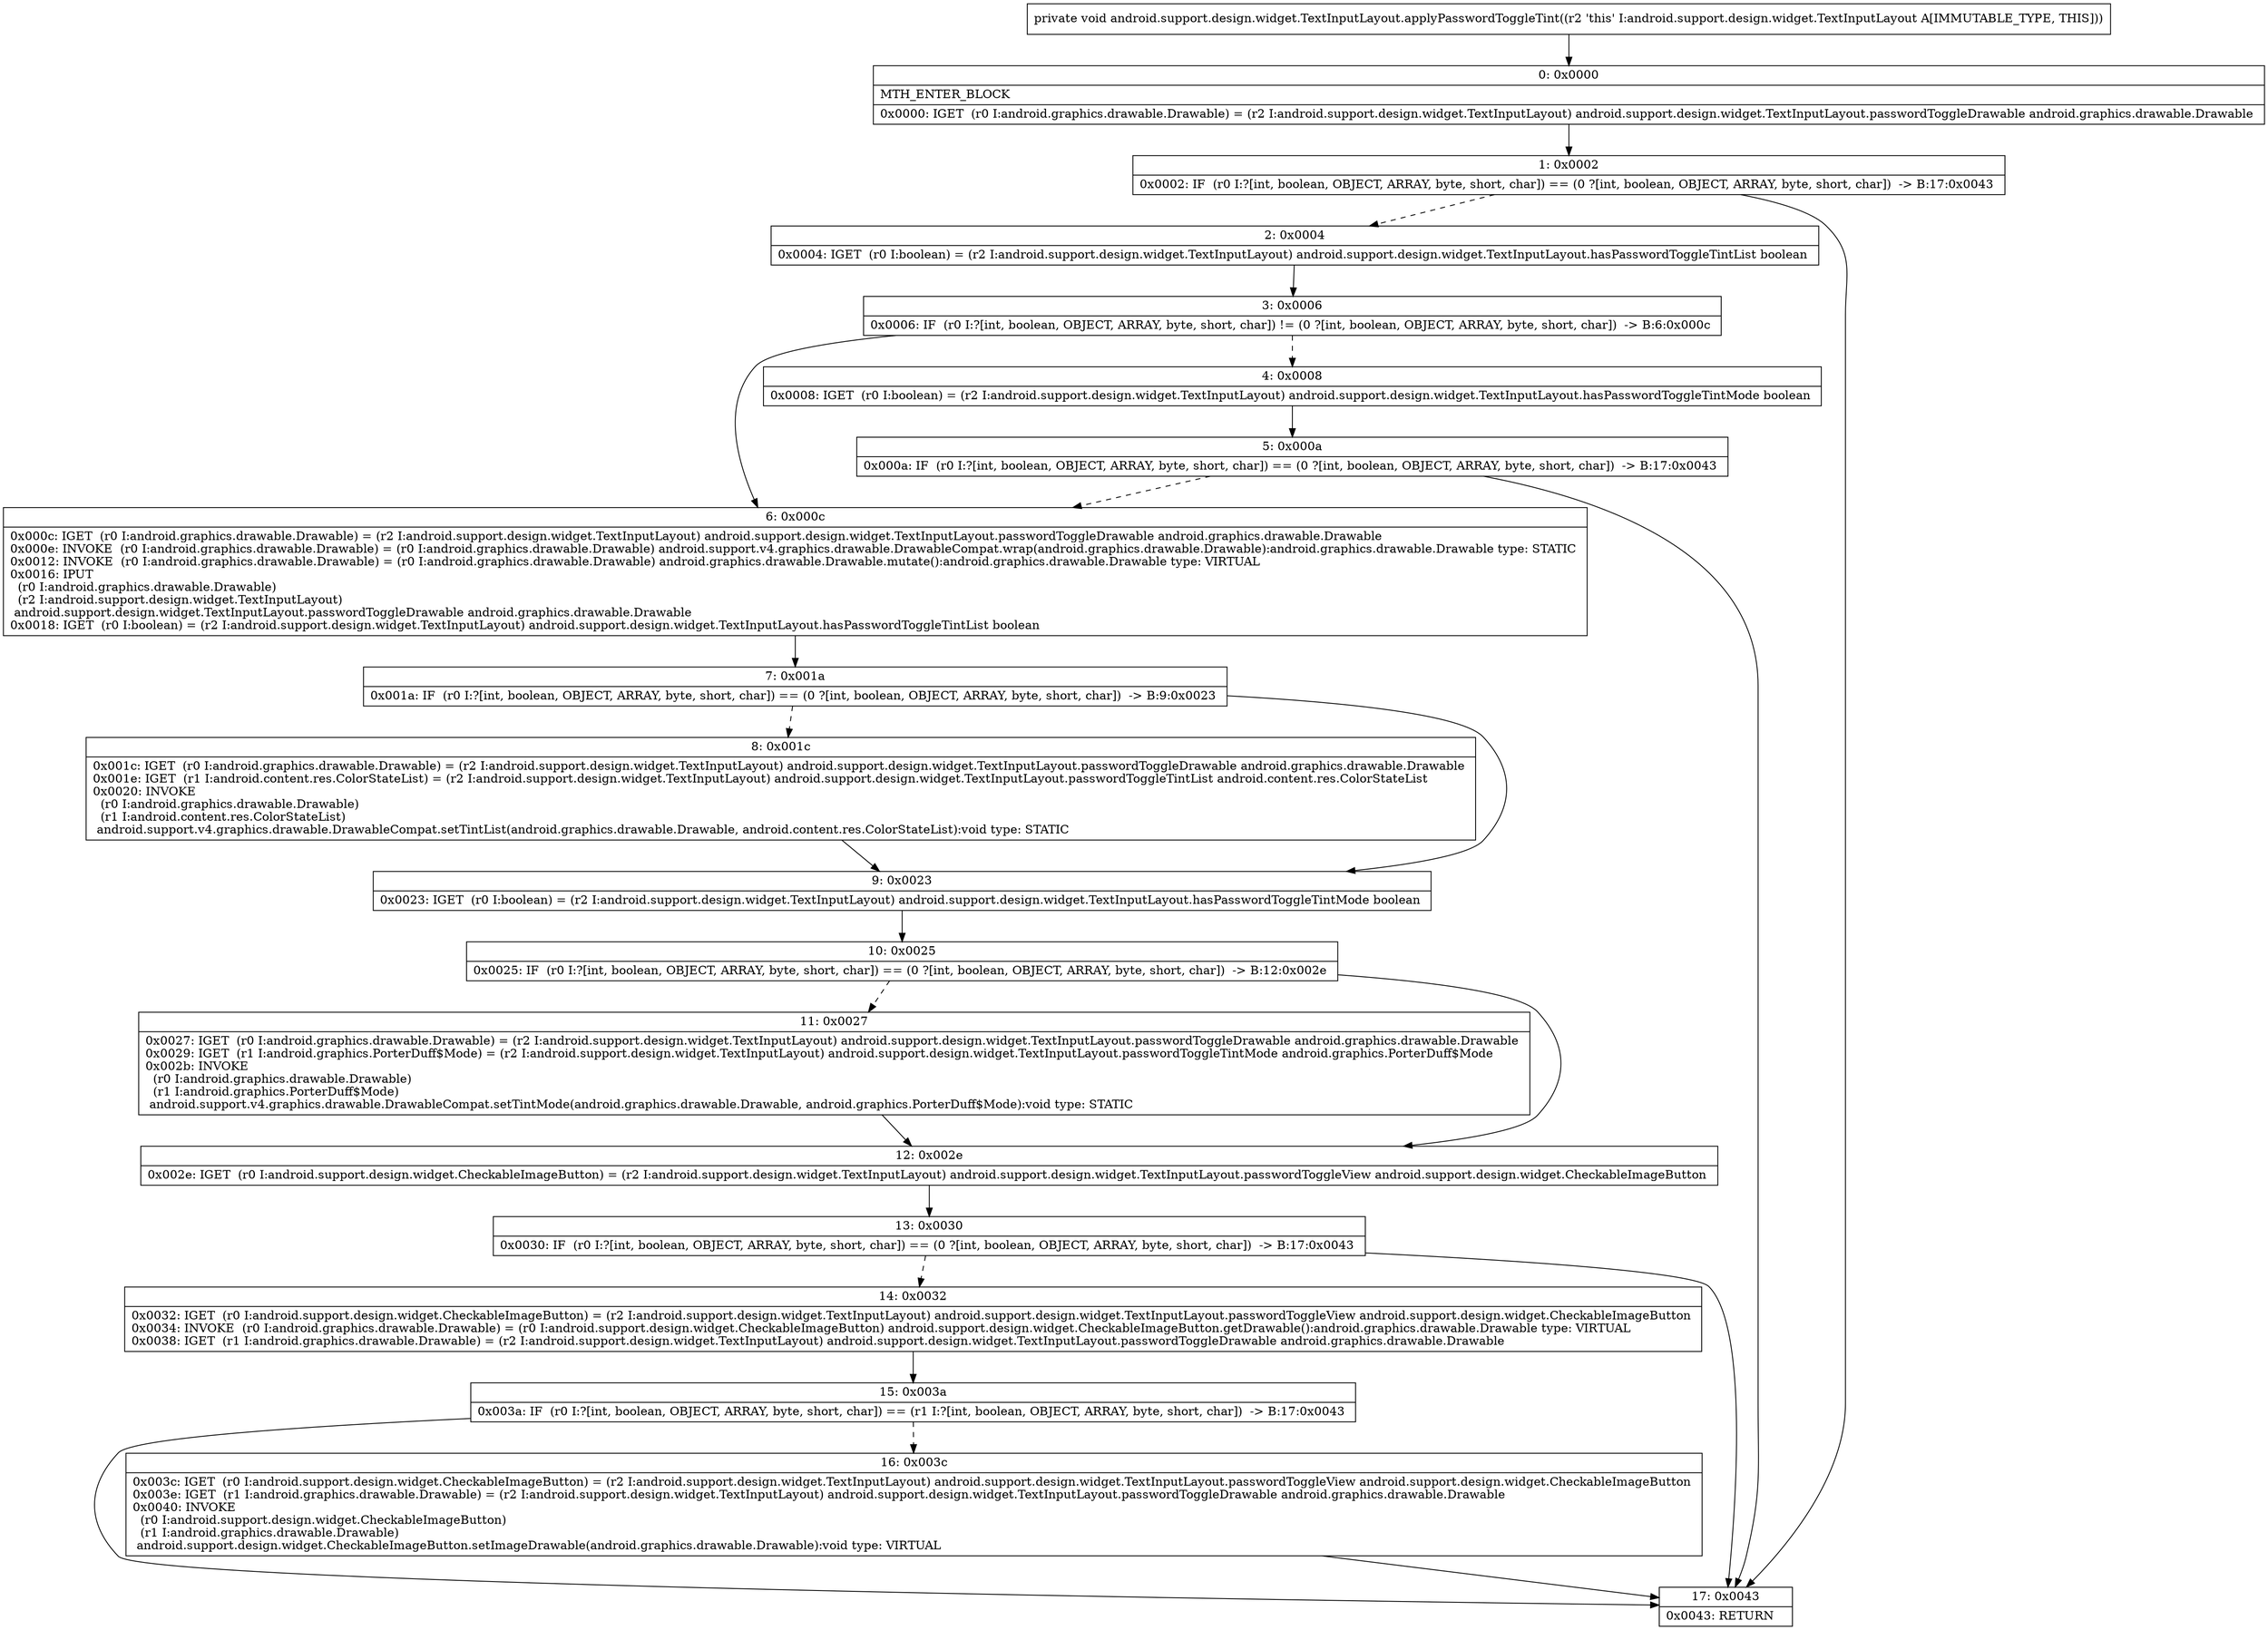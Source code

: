 digraph "CFG forandroid.support.design.widget.TextInputLayout.applyPasswordToggleTint()V" {
Node_0 [shape=record,label="{0\:\ 0x0000|MTH_ENTER_BLOCK\l|0x0000: IGET  (r0 I:android.graphics.drawable.Drawable) = (r2 I:android.support.design.widget.TextInputLayout) android.support.design.widget.TextInputLayout.passwordToggleDrawable android.graphics.drawable.Drawable \l}"];
Node_1 [shape=record,label="{1\:\ 0x0002|0x0002: IF  (r0 I:?[int, boolean, OBJECT, ARRAY, byte, short, char]) == (0 ?[int, boolean, OBJECT, ARRAY, byte, short, char])  \-\> B:17:0x0043 \l}"];
Node_2 [shape=record,label="{2\:\ 0x0004|0x0004: IGET  (r0 I:boolean) = (r2 I:android.support.design.widget.TextInputLayout) android.support.design.widget.TextInputLayout.hasPasswordToggleTintList boolean \l}"];
Node_3 [shape=record,label="{3\:\ 0x0006|0x0006: IF  (r0 I:?[int, boolean, OBJECT, ARRAY, byte, short, char]) != (0 ?[int, boolean, OBJECT, ARRAY, byte, short, char])  \-\> B:6:0x000c \l}"];
Node_4 [shape=record,label="{4\:\ 0x0008|0x0008: IGET  (r0 I:boolean) = (r2 I:android.support.design.widget.TextInputLayout) android.support.design.widget.TextInputLayout.hasPasswordToggleTintMode boolean \l}"];
Node_5 [shape=record,label="{5\:\ 0x000a|0x000a: IF  (r0 I:?[int, boolean, OBJECT, ARRAY, byte, short, char]) == (0 ?[int, boolean, OBJECT, ARRAY, byte, short, char])  \-\> B:17:0x0043 \l}"];
Node_6 [shape=record,label="{6\:\ 0x000c|0x000c: IGET  (r0 I:android.graphics.drawable.Drawable) = (r2 I:android.support.design.widget.TextInputLayout) android.support.design.widget.TextInputLayout.passwordToggleDrawable android.graphics.drawable.Drawable \l0x000e: INVOKE  (r0 I:android.graphics.drawable.Drawable) = (r0 I:android.graphics.drawable.Drawable) android.support.v4.graphics.drawable.DrawableCompat.wrap(android.graphics.drawable.Drawable):android.graphics.drawable.Drawable type: STATIC \l0x0012: INVOKE  (r0 I:android.graphics.drawable.Drawable) = (r0 I:android.graphics.drawable.Drawable) android.graphics.drawable.Drawable.mutate():android.graphics.drawable.Drawable type: VIRTUAL \l0x0016: IPUT  \l  (r0 I:android.graphics.drawable.Drawable)\l  (r2 I:android.support.design.widget.TextInputLayout)\l android.support.design.widget.TextInputLayout.passwordToggleDrawable android.graphics.drawable.Drawable \l0x0018: IGET  (r0 I:boolean) = (r2 I:android.support.design.widget.TextInputLayout) android.support.design.widget.TextInputLayout.hasPasswordToggleTintList boolean \l}"];
Node_7 [shape=record,label="{7\:\ 0x001a|0x001a: IF  (r0 I:?[int, boolean, OBJECT, ARRAY, byte, short, char]) == (0 ?[int, boolean, OBJECT, ARRAY, byte, short, char])  \-\> B:9:0x0023 \l}"];
Node_8 [shape=record,label="{8\:\ 0x001c|0x001c: IGET  (r0 I:android.graphics.drawable.Drawable) = (r2 I:android.support.design.widget.TextInputLayout) android.support.design.widget.TextInputLayout.passwordToggleDrawable android.graphics.drawable.Drawable \l0x001e: IGET  (r1 I:android.content.res.ColorStateList) = (r2 I:android.support.design.widget.TextInputLayout) android.support.design.widget.TextInputLayout.passwordToggleTintList android.content.res.ColorStateList \l0x0020: INVOKE  \l  (r0 I:android.graphics.drawable.Drawable)\l  (r1 I:android.content.res.ColorStateList)\l android.support.v4.graphics.drawable.DrawableCompat.setTintList(android.graphics.drawable.Drawable, android.content.res.ColorStateList):void type: STATIC \l}"];
Node_9 [shape=record,label="{9\:\ 0x0023|0x0023: IGET  (r0 I:boolean) = (r2 I:android.support.design.widget.TextInputLayout) android.support.design.widget.TextInputLayout.hasPasswordToggleTintMode boolean \l}"];
Node_10 [shape=record,label="{10\:\ 0x0025|0x0025: IF  (r0 I:?[int, boolean, OBJECT, ARRAY, byte, short, char]) == (0 ?[int, boolean, OBJECT, ARRAY, byte, short, char])  \-\> B:12:0x002e \l}"];
Node_11 [shape=record,label="{11\:\ 0x0027|0x0027: IGET  (r0 I:android.graphics.drawable.Drawable) = (r2 I:android.support.design.widget.TextInputLayout) android.support.design.widget.TextInputLayout.passwordToggleDrawable android.graphics.drawable.Drawable \l0x0029: IGET  (r1 I:android.graphics.PorterDuff$Mode) = (r2 I:android.support.design.widget.TextInputLayout) android.support.design.widget.TextInputLayout.passwordToggleTintMode android.graphics.PorterDuff$Mode \l0x002b: INVOKE  \l  (r0 I:android.graphics.drawable.Drawable)\l  (r1 I:android.graphics.PorterDuff$Mode)\l android.support.v4.graphics.drawable.DrawableCompat.setTintMode(android.graphics.drawable.Drawable, android.graphics.PorterDuff$Mode):void type: STATIC \l}"];
Node_12 [shape=record,label="{12\:\ 0x002e|0x002e: IGET  (r0 I:android.support.design.widget.CheckableImageButton) = (r2 I:android.support.design.widget.TextInputLayout) android.support.design.widget.TextInputLayout.passwordToggleView android.support.design.widget.CheckableImageButton \l}"];
Node_13 [shape=record,label="{13\:\ 0x0030|0x0030: IF  (r0 I:?[int, boolean, OBJECT, ARRAY, byte, short, char]) == (0 ?[int, boolean, OBJECT, ARRAY, byte, short, char])  \-\> B:17:0x0043 \l}"];
Node_14 [shape=record,label="{14\:\ 0x0032|0x0032: IGET  (r0 I:android.support.design.widget.CheckableImageButton) = (r2 I:android.support.design.widget.TextInputLayout) android.support.design.widget.TextInputLayout.passwordToggleView android.support.design.widget.CheckableImageButton \l0x0034: INVOKE  (r0 I:android.graphics.drawable.Drawable) = (r0 I:android.support.design.widget.CheckableImageButton) android.support.design.widget.CheckableImageButton.getDrawable():android.graphics.drawable.Drawable type: VIRTUAL \l0x0038: IGET  (r1 I:android.graphics.drawable.Drawable) = (r2 I:android.support.design.widget.TextInputLayout) android.support.design.widget.TextInputLayout.passwordToggleDrawable android.graphics.drawable.Drawable \l}"];
Node_15 [shape=record,label="{15\:\ 0x003a|0x003a: IF  (r0 I:?[int, boolean, OBJECT, ARRAY, byte, short, char]) == (r1 I:?[int, boolean, OBJECT, ARRAY, byte, short, char])  \-\> B:17:0x0043 \l}"];
Node_16 [shape=record,label="{16\:\ 0x003c|0x003c: IGET  (r0 I:android.support.design.widget.CheckableImageButton) = (r2 I:android.support.design.widget.TextInputLayout) android.support.design.widget.TextInputLayout.passwordToggleView android.support.design.widget.CheckableImageButton \l0x003e: IGET  (r1 I:android.graphics.drawable.Drawable) = (r2 I:android.support.design.widget.TextInputLayout) android.support.design.widget.TextInputLayout.passwordToggleDrawable android.graphics.drawable.Drawable \l0x0040: INVOKE  \l  (r0 I:android.support.design.widget.CheckableImageButton)\l  (r1 I:android.graphics.drawable.Drawable)\l android.support.design.widget.CheckableImageButton.setImageDrawable(android.graphics.drawable.Drawable):void type: VIRTUAL \l}"];
Node_17 [shape=record,label="{17\:\ 0x0043|0x0043: RETURN   \l}"];
MethodNode[shape=record,label="{private void android.support.design.widget.TextInputLayout.applyPasswordToggleTint((r2 'this' I:android.support.design.widget.TextInputLayout A[IMMUTABLE_TYPE, THIS])) }"];
MethodNode -> Node_0;
Node_0 -> Node_1;
Node_1 -> Node_2[style=dashed];
Node_1 -> Node_17;
Node_2 -> Node_3;
Node_3 -> Node_4[style=dashed];
Node_3 -> Node_6;
Node_4 -> Node_5;
Node_5 -> Node_6[style=dashed];
Node_5 -> Node_17;
Node_6 -> Node_7;
Node_7 -> Node_8[style=dashed];
Node_7 -> Node_9;
Node_8 -> Node_9;
Node_9 -> Node_10;
Node_10 -> Node_11[style=dashed];
Node_10 -> Node_12;
Node_11 -> Node_12;
Node_12 -> Node_13;
Node_13 -> Node_14[style=dashed];
Node_13 -> Node_17;
Node_14 -> Node_15;
Node_15 -> Node_16[style=dashed];
Node_15 -> Node_17;
Node_16 -> Node_17;
}

